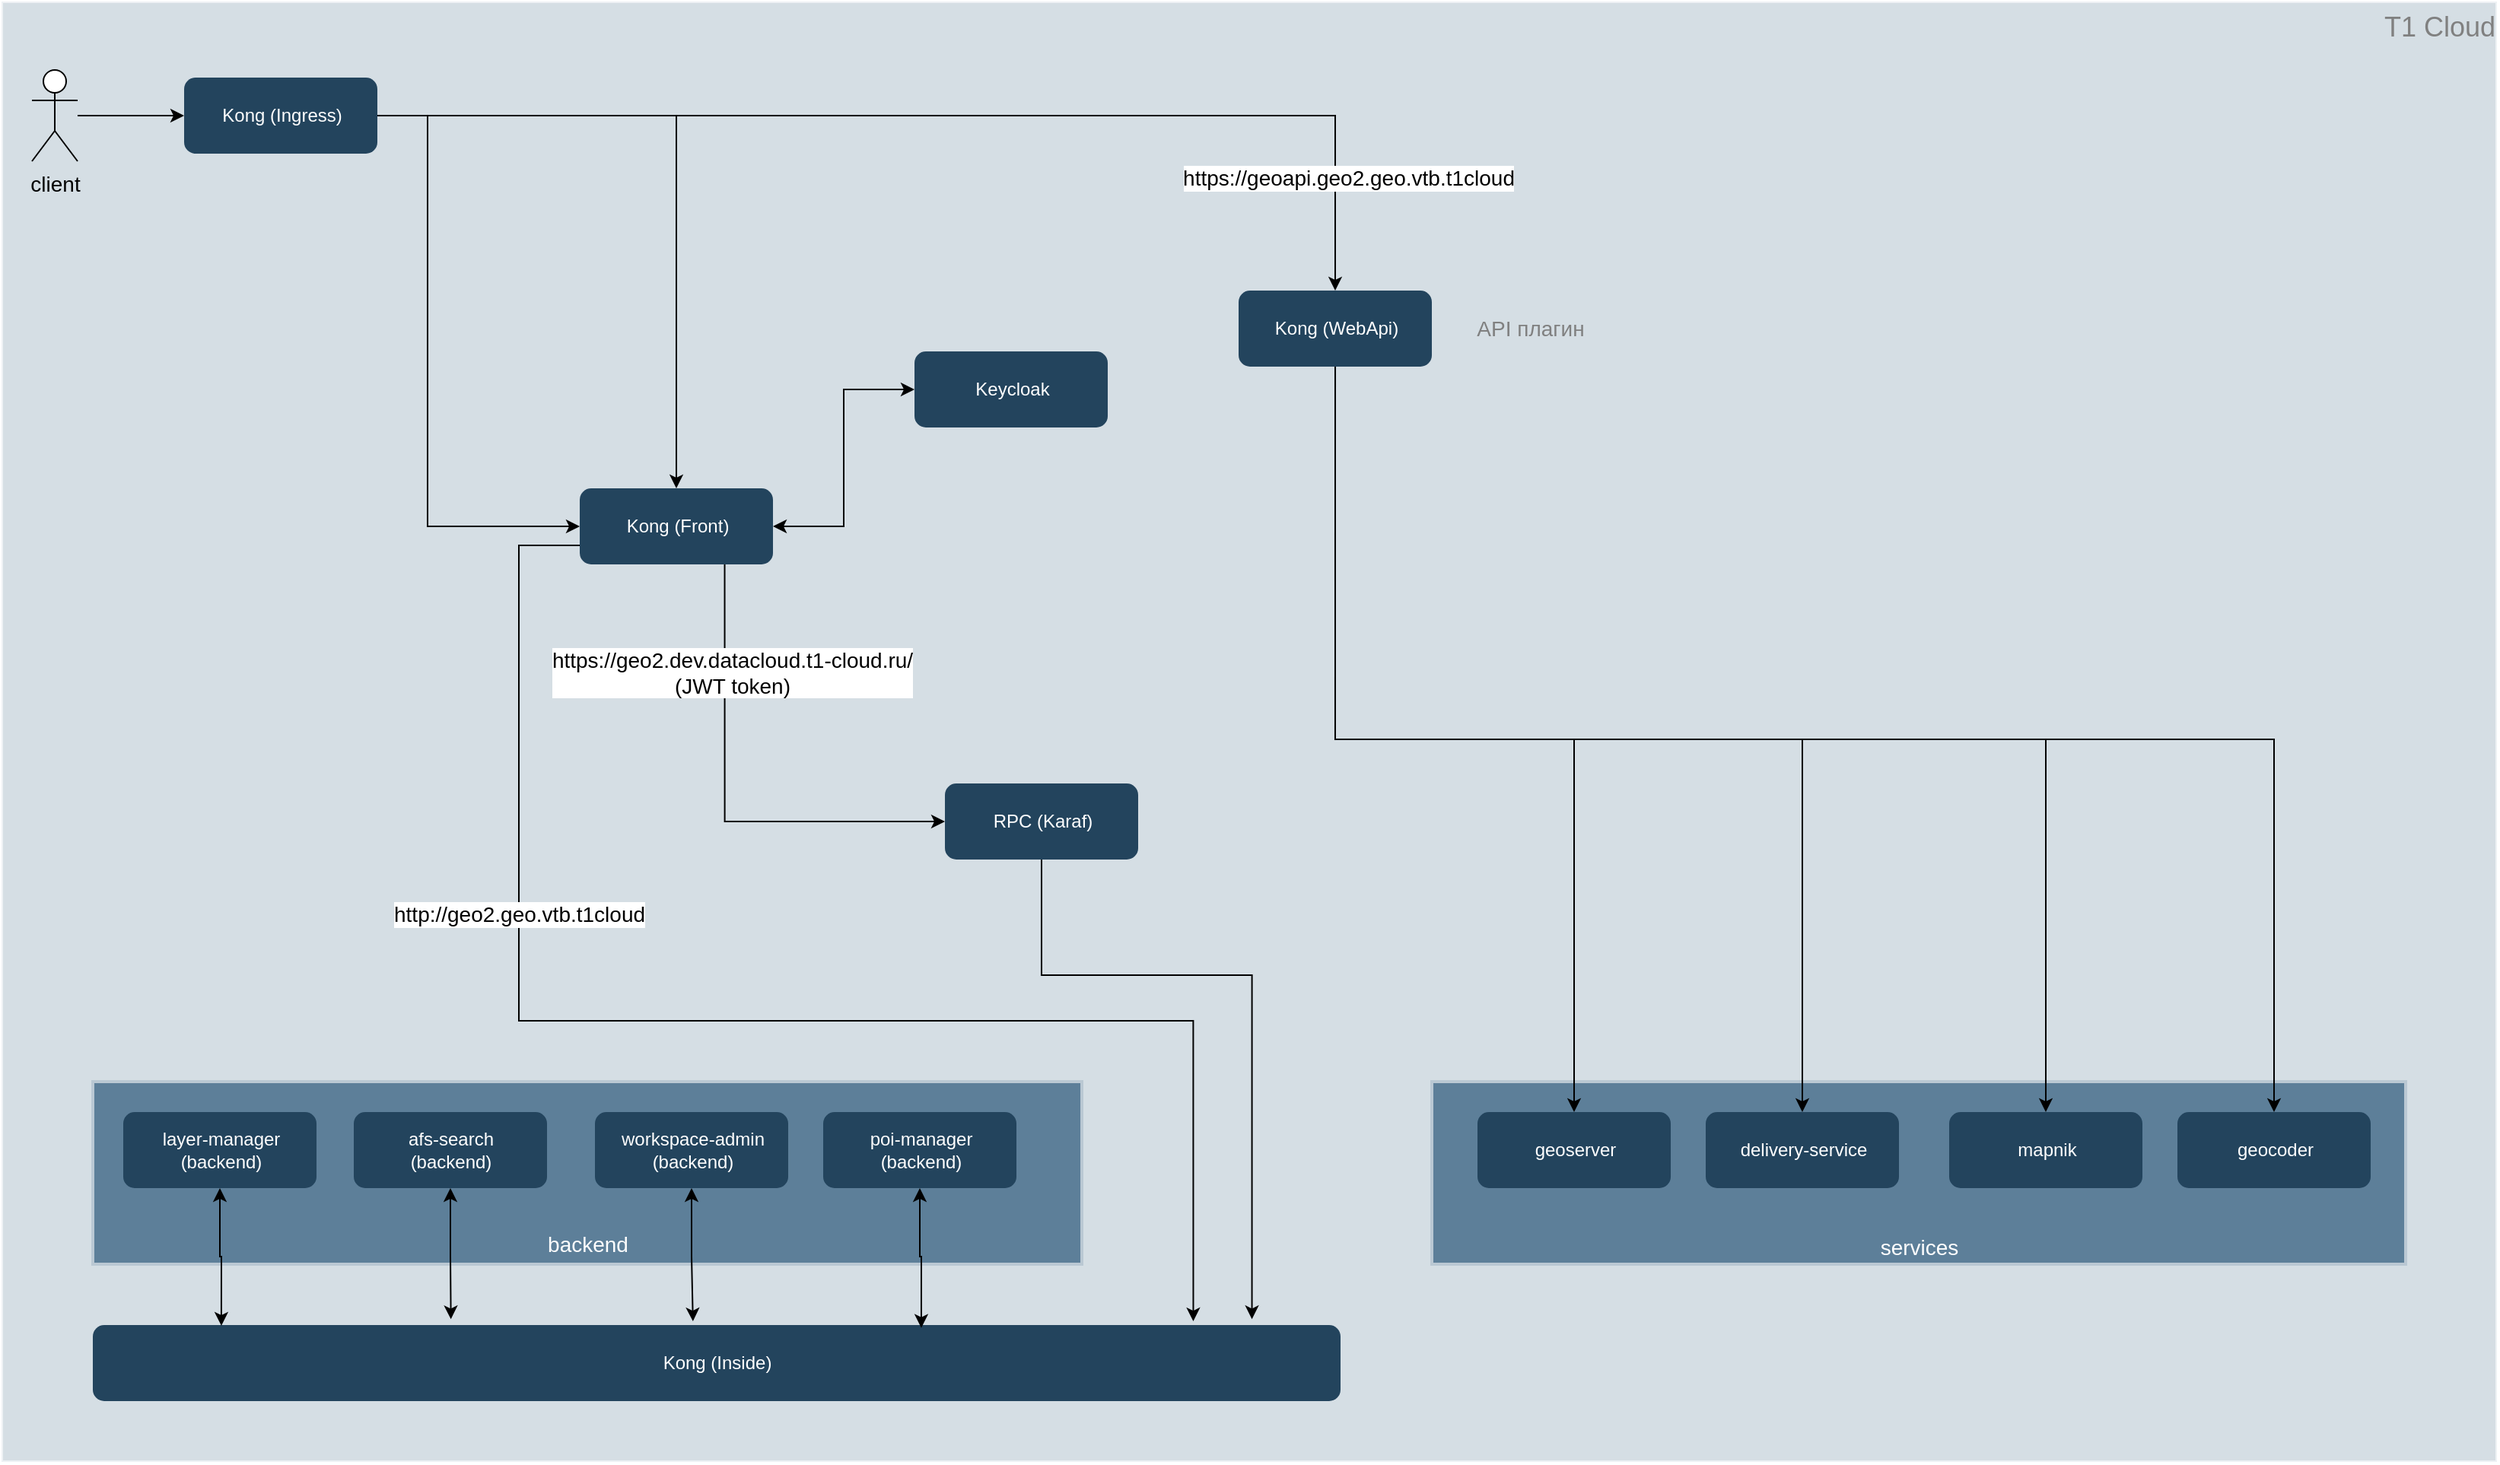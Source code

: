 <mxfile version="20.3.0" type="github">
  <diagram id="6a731a19-8d31-9384-78a2-239565b7b9f0" name="Page-1">
    <mxGraphModel dx="3200" dy="1961" grid="1" gridSize="10" guides="1" tooltips="1" connect="1" arrows="1" fold="1" page="1" pageScale="1" pageWidth="1169" pageHeight="827" background="none" math="0" shadow="0">
      <root>
        <mxCell id="0" />
        <mxCell id="1" parent="0" />
        <mxCell id="kNpQ0YJn1C1lWgYco5G6-154" value="&lt;font color=&quot;#808080&quot;&gt;Т1 Cloud&lt;/font&gt;" style="strokeColor=#FFFFFF;fillColor=#BAC8D3;fontSize=18;strokeWidth=2;fontFamily=Helvetica;html=1;opacity=60;verticalAlign=top;align=right;" vertex="1" parent="1">
          <mxGeometry x="-1140" y="-150" width="1640" height="960" as="geometry" />
        </mxCell>
        <mxCell id="kNpQ0YJn1C1lWgYco5G6-227" style="edgeStyle=orthogonalEdgeStyle;rounded=0;orthogonalLoop=1;jettySize=auto;html=1;entryX=0.5;entryY=0;entryDx=0;entryDy=0;fontSize=14;fontColor=#808080;startArrow=none;startFill=0;" edge="1" parent="1" source="kNpQ0YJn1C1lWgYco5G6-224" target="kNpQ0YJn1C1lWgYco5G6-144">
          <mxGeometry relative="1" as="geometry" />
        </mxCell>
        <mxCell id="kNpQ0YJn1C1lWgYco5G6-166" value="services" style="strokeColor=#BAC8D3;fillColor=#5d7f99;fontSize=14;strokeWidth=2;horizontal=1;fontFamily=Helvetica;html=1;labelBackgroundColor=none;fontColor=#FFFFFF;verticalAlign=bottom;" vertex="1" parent="1">
          <mxGeometry x="-200" y="560" width="640" height="120" as="geometry" />
        </mxCell>
        <mxCell id="kNpQ0YJn1C1lWgYco5G6-163" value="&lt;font style=&quot;font-size: 14px;&quot;&gt;backend&lt;/font&gt;" style="strokeColor=#BAC8D3;fillColor=#5d7f99;fontSize=19;strokeWidth=2;horizontal=1;fontFamily=Helvetica;html=1;labelBackgroundColor=none;fontColor=#FFFFFF;verticalAlign=bottom;" vertex="1" parent="1">
          <mxGeometry x="-1080" y="560" width="650" height="120" as="geometry" />
        </mxCell>
        <mxCell id="kNpQ0YJn1C1lWgYco5G6-237" style="edgeStyle=orthogonalEdgeStyle;rounded=0;orthogonalLoop=1;jettySize=auto;html=1;exitX=0.75;exitY=1;exitDx=0;exitDy=0;entryX=0;entryY=0.5;entryDx=0;entryDy=0;fontSize=14;fontColor=#808080;startArrow=none;startFill=0;" edge="1" parent="1" source="kNpQ0YJn1C1lWgYco5G6-144" target="kNpQ0YJn1C1lWgYco5G6-147">
          <mxGeometry relative="1" as="geometry" />
        </mxCell>
        <mxCell id="kNpQ0YJn1C1lWgYco5G6-238" style="edgeStyle=orthogonalEdgeStyle;rounded=0;orthogonalLoop=1;jettySize=auto;html=1;exitX=1;exitY=0.5;exitDx=0;exitDy=0;entryX=0;entryY=0.5;entryDx=0;entryDy=0;fontSize=14;fontColor=#808080;startArrow=classic;startFill=1;" edge="1" parent="1" source="kNpQ0YJn1C1lWgYco5G6-144" target="kNpQ0YJn1C1lWgYco5G6-152">
          <mxGeometry relative="1" as="geometry" />
        </mxCell>
        <mxCell id="kNpQ0YJn1C1lWgYco5G6-239" style="edgeStyle=orthogonalEdgeStyle;rounded=0;orthogonalLoop=1;jettySize=auto;html=1;exitX=0;exitY=0.75;exitDx=0;exitDy=0;entryX=0.882;entryY=-0.049;entryDx=0;entryDy=0;entryPerimeter=0;fontSize=14;fontColor=#808080;startArrow=none;startFill=0;" edge="1" parent="1" source="kNpQ0YJn1C1lWgYco5G6-144" target="kNpQ0YJn1C1lWgYco5G6-145">
          <mxGeometry relative="1" as="geometry">
            <Array as="points">
              <mxPoint x="-800" y="207" />
              <mxPoint x="-800" y="520" />
              <mxPoint x="-357" y="520" />
            </Array>
          </mxGeometry>
        </mxCell>
        <mxCell id="kNpQ0YJn1C1lWgYco5G6-144" value="Kong (Front)" style="rounded=1;fillColor=#23445D;strokeColor=none;strokeWidth=2;fontFamily=Helvetica;html=1;gradientColor=none;fontColor=#FFFFFF;" vertex="1" parent="1">
          <mxGeometry x="-759.996" y="170" width="127" height="50" as="geometry" />
        </mxCell>
        <mxCell id="kNpQ0YJn1C1lWgYco5G6-145" value="&lt;font color=&quot;#ffffff&quot;&gt;Kong (Inside)&lt;/font&gt;" style="rounded=1;fillColor=#23445D;strokeColor=none;strokeWidth=2;fontFamily=Helvetica;html=1;gradientColor=none;" vertex="1" parent="1">
          <mxGeometry x="-1080" y="720" width="820" height="50" as="geometry" />
        </mxCell>
        <mxCell id="kNpQ0YJn1C1lWgYco5G6-228" style="edgeStyle=orthogonalEdgeStyle;rounded=0;orthogonalLoop=1;jettySize=auto;html=1;exitX=0.5;exitY=1;exitDx=0;exitDy=0;entryX=0.5;entryY=0;entryDx=0;entryDy=0;fontSize=14;fontColor=#808080;startArrow=none;startFill=0;" edge="1" parent="1" source="kNpQ0YJn1C1lWgYco5G6-146" target="kNpQ0YJn1C1lWgYco5G6-157">
          <mxGeometry relative="1" as="geometry" />
        </mxCell>
        <mxCell id="kNpQ0YJn1C1lWgYco5G6-229" style="edgeStyle=orthogonalEdgeStyle;rounded=0;orthogonalLoop=1;jettySize=auto;html=1;entryX=0.5;entryY=0;entryDx=0;entryDy=0;fontSize=14;fontColor=#808080;startArrow=none;startFill=0;exitX=0.5;exitY=1;exitDx=0;exitDy=0;" edge="1" parent="1" source="kNpQ0YJn1C1lWgYco5G6-146" target="kNpQ0YJn1C1lWgYco5G6-156">
          <mxGeometry relative="1" as="geometry" />
        </mxCell>
        <mxCell id="kNpQ0YJn1C1lWgYco5G6-230" style="edgeStyle=orthogonalEdgeStyle;rounded=0;orthogonalLoop=1;jettySize=auto;html=1;exitX=0.5;exitY=1;exitDx=0;exitDy=0;entryX=0.5;entryY=0;entryDx=0;entryDy=0;fontSize=14;fontColor=#808080;startArrow=none;startFill=0;" edge="1" parent="1" source="kNpQ0YJn1C1lWgYco5G6-146" target="kNpQ0YJn1C1lWgYco5G6-158">
          <mxGeometry relative="1" as="geometry" />
        </mxCell>
        <mxCell id="kNpQ0YJn1C1lWgYco5G6-242" style="edgeStyle=orthogonalEdgeStyle;rounded=0;orthogonalLoop=1;jettySize=auto;html=1;exitX=0.5;exitY=1;exitDx=0;exitDy=0;entryX=0.5;entryY=0;entryDx=0;entryDy=0;fontSize=14;fontColor=#808080;startArrow=none;startFill=0;" edge="1" parent="1" source="kNpQ0YJn1C1lWgYco5G6-146" target="kNpQ0YJn1C1lWgYco5G6-241">
          <mxGeometry relative="1" as="geometry" />
        </mxCell>
        <mxCell id="kNpQ0YJn1C1lWgYco5G6-146" value="&lt;font color=&quot;#ffffff&quot;&gt;Kong (WebApi)&lt;/font&gt;" style="rounded=1;fillColor=#23445D;strokeColor=none;strokeWidth=2;fontFamily=Helvetica;html=1;gradientColor=none;" vertex="1" parent="1">
          <mxGeometry x="-326.996" y="40" width="127" height="50" as="geometry" />
        </mxCell>
        <mxCell id="kNpQ0YJn1C1lWgYco5G6-240" style="edgeStyle=orthogonalEdgeStyle;rounded=0;orthogonalLoop=1;jettySize=auto;html=1;exitX=0.5;exitY=1;exitDx=0;exitDy=0;entryX=0.929;entryY=-0.077;entryDx=0;entryDy=0;entryPerimeter=0;fontSize=14;fontColor=#808080;startArrow=none;startFill=0;" edge="1" parent="1" source="kNpQ0YJn1C1lWgYco5G6-147" target="kNpQ0YJn1C1lWgYco5G6-145">
          <mxGeometry relative="1" as="geometry">
            <Array as="points">
              <mxPoint x="-456" y="490" />
              <mxPoint x="-318" y="490" />
            </Array>
          </mxGeometry>
        </mxCell>
        <mxCell id="kNpQ0YJn1C1lWgYco5G6-147" value="&lt;font color=&quot;#ffffff&quot;&gt;RPC (Karaf)&lt;/font&gt;" style="rounded=1;fillColor=#23445D;strokeColor=none;strokeWidth=2;fontFamily=Helvetica;html=1;gradientColor=none;" vertex="1" parent="1">
          <mxGeometry x="-519.996" y="364" width="127" height="50" as="geometry" />
        </mxCell>
        <mxCell id="kNpQ0YJn1C1lWgYco5G6-197" style="edgeStyle=orthogonalEdgeStyle;rounded=0;orthogonalLoop=1;jettySize=auto;html=1;entryX=0.287;entryY=-0.077;entryDx=0;entryDy=0;entryPerimeter=0;fontSize=14;startArrow=classic;startFill=1;" edge="1" parent="1" source="kNpQ0YJn1C1lWgYco5G6-148" target="kNpQ0YJn1C1lWgYco5G6-145">
          <mxGeometry relative="1" as="geometry" />
        </mxCell>
        <mxCell id="kNpQ0YJn1C1lWgYco5G6-148" value="&lt;font color=&quot;#ffffff&quot;&gt;afs-search&lt;br&gt;(backend)&lt;/font&gt;" style="rounded=1;fillColor=#23445D;strokeColor=none;strokeWidth=2;fontFamily=Helvetica;html=1;gradientColor=none;" vertex="1" parent="1">
          <mxGeometry x="-908.496" y="580" width="127" height="50" as="geometry" />
        </mxCell>
        <mxCell id="kNpQ0YJn1C1lWgYco5G6-198" style="edgeStyle=orthogonalEdgeStyle;rounded=0;orthogonalLoop=1;jettySize=auto;html=1;entryX=0.481;entryY=-0.049;entryDx=0;entryDy=0;entryPerimeter=0;fontSize=14;startArrow=classic;startFill=1;" edge="1" parent="1" source="kNpQ0YJn1C1lWgYco5G6-149" target="kNpQ0YJn1C1lWgYco5G6-145">
          <mxGeometry relative="1" as="geometry" />
        </mxCell>
        <mxCell id="kNpQ0YJn1C1lWgYco5G6-149" value="&lt;font color=&quot;#ffffff&quot;&gt;workspace-admin&lt;br&gt;(backend)&lt;/font&gt;" style="rounded=1;fillColor=#23445D;strokeColor=none;strokeWidth=2;fontFamily=Helvetica;html=1;gradientColor=none;" vertex="1" parent="1">
          <mxGeometry x="-749.996" y="580" width="127" height="50" as="geometry" />
        </mxCell>
        <mxCell id="kNpQ0YJn1C1lWgYco5G6-196" style="edgeStyle=orthogonalEdgeStyle;rounded=0;orthogonalLoop=1;jettySize=auto;html=1;exitX=0.5;exitY=1;exitDx=0;exitDy=0;entryX=0.103;entryY=0.009;entryDx=0;entryDy=0;entryPerimeter=0;fontSize=14;startArrow=classic;startFill=1;" edge="1" parent="1" source="kNpQ0YJn1C1lWgYco5G6-150" target="kNpQ0YJn1C1lWgYco5G6-145">
          <mxGeometry relative="1" as="geometry" />
        </mxCell>
        <mxCell id="kNpQ0YJn1C1lWgYco5G6-150" value="&lt;font color=&quot;#ffffff&quot;&gt;layer-manager&lt;br&gt;(backend)&lt;/font&gt;" style="rounded=1;fillColor=#23445D;strokeColor=none;strokeWidth=2;fontFamily=Helvetica;html=1;gradientColor=none;" vertex="1" parent="1">
          <mxGeometry x="-1059.996" y="580" width="127" height="50" as="geometry" />
        </mxCell>
        <mxCell id="kNpQ0YJn1C1lWgYco5G6-199" style="edgeStyle=orthogonalEdgeStyle;rounded=0;orthogonalLoop=1;jettySize=auto;html=1;entryX=0.664;entryY=0.037;entryDx=0;entryDy=0;entryPerimeter=0;fontSize=14;startArrow=classic;startFill=1;" edge="1" parent="1" source="kNpQ0YJn1C1lWgYco5G6-151" target="kNpQ0YJn1C1lWgYco5G6-145">
          <mxGeometry relative="1" as="geometry" />
        </mxCell>
        <mxCell id="kNpQ0YJn1C1lWgYco5G6-151" value="&lt;font color=&quot;#ffffff&quot;&gt;poi-manager&lt;br&gt;(backend)&lt;/font&gt;" style="rounded=1;fillColor=#23445D;strokeColor=none;strokeWidth=2;fontFamily=Helvetica;html=1;gradientColor=none;" vertex="1" parent="1">
          <mxGeometry x="-599.996" y="580" width="127" height="50" as="geometry" />
        </mxCell>
        <mxCell id="kNpQ0YJn1C1lWgYco5G6-152" value="&lt;font color=&quot;#ffffff&quot;&gt;Keycloak&lt;/font&gt;" style="rounded=1;fillColor=#23445D;strokeColor=none;strokeWidth=2;fontFamily=Helvetica;html=1;gradientColor=none;" vertex="1" parent="1">
          <mxGeometry x="-539.996" y="80" width="127" height="50" as="geometry" />
        </mxCell>
        <mxCell id="kNpQ0YJn1C1lWgYco5G6-156" value="&lt;font color=&quot;#ffffff&quot;&gt;delivery-service&lt;br&gt;&lt;/font&gt;" style="rounded=1;fillColor=#23445D;strokeColor=none;strokeWidth=2;fontFamily=Helvetica;html=1;gradientColor=none;" vertex="1" parent="1">
          <mxGeometry x="-19.996" y="580" width="127" height="50" as="geometry" />
        </mxCell>
        <mxCell id="kNpQ0YJn1C1lWgYco5G6-157" value="&lt;font color=&quot;#ffffff&quot;&gt;geoserver&lt;br&gt;&lt;/font&gt;" style="rounded=1;fillColor=#23445D;strokeColor=none;strokeWidth=2;fontFamily=Helvetica;html=1;gradientColor=none;" vertex="1" parent="1">
          <mxGeometry x="-169.996" y="580" width="127" height="50" as="geometry" />
        </mxCell>
        <mxCell id="kNpQ0YJn1C1lWgYco5G6-158" value="&lt;font color=&quot;#ffffff&quot;&gt;mapnik&lt;br&gt;&lt;/font&gt;" style="rounded=1;fillColor=#23445D;strokeColor=none;strokeWidth=2;fontFamily=Helvetica;html=1;gradientColor=none;" vertex="1" parent="1">
          <mxGeometry x="140.004" y="580" width="127" height="50" as="geometry" />
        </mxCell>
        <mxCell id="kNpQ0YJn1C1lWgYco5G6-173" style="edgeStyle=orthogonalEdgeStyle;rounded=0;orthogonalLoop=1;jettySize=auto;html=1;entryX=0.5;entryY=0;entryDx=0;entryDy=0;fontSize=14;exitX=1;exitY=0.5;exitDx=0;exitDy=0;" edge="1" parent="1" source="kNpQ0YJn1C1lWgYco5G6-224" target="kNpQ0YJn1C1lWgYco5G6-146">
          <mxGeometry relative="1" as="geometry" />
        </mxCell>
        <mxCell id="kNpQ0YJn1C1lWgYco5G6-213" value="https://geoapi.geo2.geo.vtb.t1cloud" style="edgeLabel;html=1;align=center;verticalAlign=middle;resizable=0;points=[];fontSize=14;" vertex="1" connectable="0" parent="kNpQ0YJn1C1lWgYco5G6-173">
          <mxGeometry x="0.695" y="4" relative="1" as="geometry">
            <mxPoint x="4" y="39" as="offset" />
          </mxGeometry>
        </mxCell>
        <mxCell id="kNpQ0YJn1C1lWgYco5G6-187" value="http://geo2.geo.vtb.t1cloud" style="edgeStyle=orthogonalEdgeStyle;rounded=0;orthogonalLoop=1;jettySize=auto;html=1;entryX=0;entryY=0.5;entryDx=0;entryDy=0;fontSize=14;exitX=1;exitY=0.5;exitDx=0;exitDy=0;" edge="1" parent="1" source="kNpQ0YJn1C1lWgYco5G6-224" target="kNpQ0YJn1C1lWgYco5G6-144">
          <mxGeometry x="0.801" y="-255" relative="1" as="geometry">
            <Array as="points">
              <mxPoint x="-860" y="-75" />
              <mxPoint x="-860" y="195" />
            </Array>
            <mxPoint as="offset" />
          </mxGeometry>
        </mxCell>
        <mxCell id="kNpQ0YJn1C1lWgYco5G6-211" value="https://geo2.dev.datacloud.t1-cloud.ru/&lt;br&gt;(JWT token)" style="edgeLabel;html=1;align=center;verticalAlign=middle;resizable=0;points=[];fontSize=14;" vertex="1" connectable="0" parent="kNpQ0YJn1C1lWgYco5G6-187">
          <mxGeometry x="-0.58" relative="1" as="geometry">
            <mxPoint x="200" y="314" as="offset" />
          </mxGeometry>
        </mxCell>
        <mxCell id="kNpQ0YJn1C1lWgYco5G6-233" style="edgeStyle=orthogonalEdgeStyle;rounded=0;orthogonalLoop=1;jettySize=auto;html=1;entryX=0;entryY=0.5;entryDx=0;entryDy=0;fontSize=14;fontColor=#808080;startArrow=none;startFill=0;" edge="1" parent="1" source="kNpQ0YJn1C1lWgYco5G6-169" target="kNpQ0YJn1C1lWgYco5G6-224">
          <mxGeometry relative="1" as="geometry" />
        </mxCell>
        <mxCell id="kNpQ0YJn1C1lWgYco5G6-169" value="client" style="shape=umlActor;verticalLabelPosition=bottom;verticalAlign=top;html=1;outlineConnect=0;fontSize=14;" vertex="1" parent="1">
          <mxGeometry x="-1120" y="-105" width="30" height="60" as="geometry" />
        </mxCell>
        <mxCell id="kNpQ0YJn1C1lWgYco5G6-224" value="&lt;font color=&quot;#ffffff&quot;&gt;Kong (Ingress)&lt;/font&gt;" style="rounded=1;fillColor=#23445D;strokeColor=none;strokeWidth=2;fontFamily=Helvetica;html=1;gradientColor=none;" vertex="1" parent="1">
          <mxGeometry x="-1019.996" y="-100" width="127" height="50" as="geometry" />
        </mxCell>
        <mxCell id="kNpQ0YJn1C1lWgYco5G6-241" value="&lt;font color=&quot;#ffffff&quot;&gt;geocoder&lt;br&gt;&lt;/font&gt;" style="rounded=1;fillColor=#23445D;strokeColor=none;strokeWidth=2;fontFamily=Helvetica;html=1;gradientColor=none;" vertex="1" parent="1">
          <mxGeometry x="290.004" y="580" width="127" height="50" as="geometry" />
        </mxCell>
        <mxCell id="kNpQ0YJn1C1lWgYco5G6-247" value="API плагин" style="text;html=1;strokeColor=none;fillColor=none;align=center;verticalAlign=middle;whiteSpace=wrap;rounded=0;fontSize=14;fontColor=#808080;" vertex="1" parent="1">
          <mxGeometry x="-180" y="50" width="90" height="30" as="geometry" />
        </mxCell>
      </root>
    </mxGraphModel>
  </diagram>
</mxfile>
